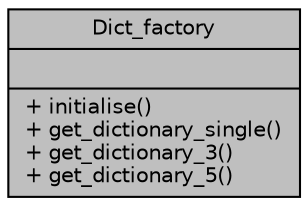 digraph "Dict_factory"
{
 // LATEX_PDF_SIZE
  bgcolor="transparent";
  edge [fontname="Helvetica",fontsize="10",labelfontname="Helvetica",labelfontsize="10"];
  node [fontname="Helvetica",fontsize="10",shape=record];
  Node1 [label="{Dict_factory\n||+ initialise()\l+ get_dictionary_single()\l+ get_dictionary_3()\l+ get_dictionary_5()\l}",height=0.2,width=0.4,color="black", fillcolor="grey75", style="filled", fontcolor="black",tooltip=" "];
}
